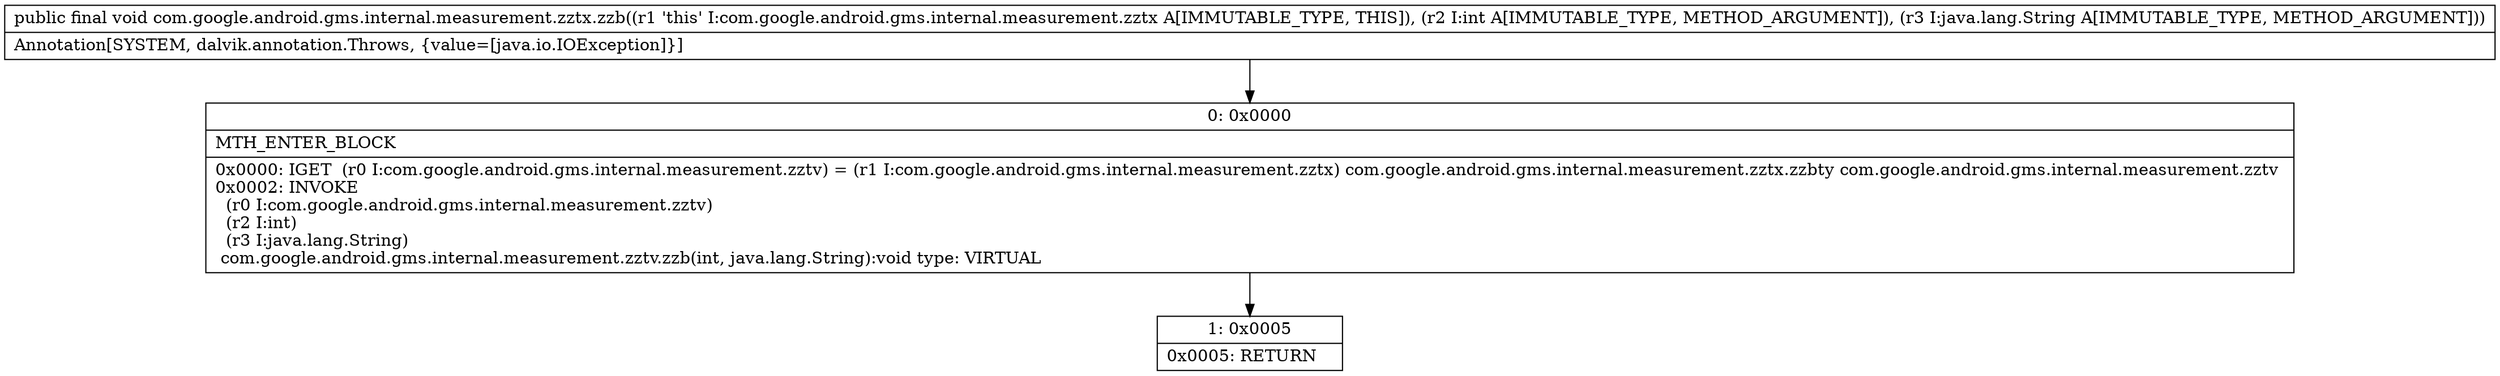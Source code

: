 digraph "CFG forcom.google.android.gms.internal.measurement.zztx.zzb(ILjava\/lang\/String;)V" {
Node_0 [shape=record,label="{0\:\ 0x0000|MTH_ENTER_BLOCK\l|0x0000: IGET  (r0 I:com.google.android.gms.internal.measurement.zztv) = (r1 I:com.google.android.gms.internal.measurement.zztx) com.google.android.gms.internal.measurement.zztx.zzbty com.google.android.gms.internal.measurement.zztv \l0x0002: INVOKE  \l  (r0 I:com.google.android.gms.internal.measurement.zztv)\l  (r2 I:int)\l  (r3 I:java.lang.String)\l com.google.android.gms.internal.measurement.zztv.zzb(int, java.lang.String):void type: VIRTUAL \l}"];
Node_1 [shape=record,label="{1\:\ 0x0005|0x0005: RETURN   \l}"];
MethodNode[shape=record,label="{public final void com.google.android.gms.internal.measurement.zztx.zzb((r1 'this' I:com.google.android.gms.internal.measurement.zztx A[IMMUTABLE_TYPE, THIS]), (r2 I:int A[IMMUTABLE_TYPE, METHOD_ARGUMENT]), (r3 I:java.lang.String A[IMMUTABLE_TYPE, METHOD_ARGUMENT]))  | Annotation[SYSTEM, dalvik.annotation.Throws, \{value=[java.io.IOException]\}]\l}"];
MethodNode -> Node_0;
Node_0 -> Node_1;
}

